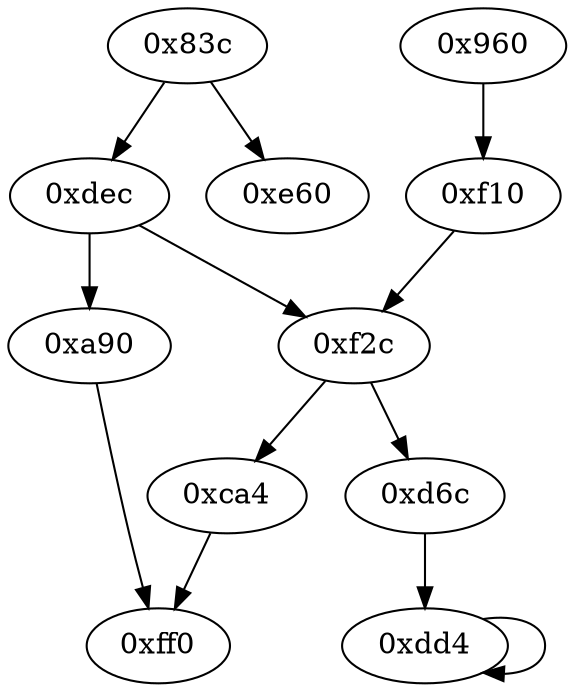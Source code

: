 digraph "" {
	graph ["edge"="{}",
		file="/Users/mark/Documents/deobfus-2019-ccs/ALL-CFG/basic-algorithms/iofile/2108_recovered.dot",
		"graph"="{u'file': u'/Users/mark/Documents/deobfus-2019-ccs/ALL-CFG/basic-algorithms/iofile/2108_recovered.dot'}",
		"node"="{u'opcode': u''}"
	];
	"0xd6c"	 [opcode="[u'ldr', u'ldr', u'ldr', u'ldr', u'ldr', u'mov', u'add', u'cmp', u'sub', u'mov', u'sub', u'mul', u'mov', u'mvn', u'orr', u'cmn', \
u'mov', u'teq', u'ldr', u'mov', u'cmn', u'mov', u'mov']"];
	"0xdd4"	 [opcode="[u'ldr', u'bl', u'and', u'str', u'ldr', u'b']"];
	"0xd6c" -> "0xdd4";
	"0xca4"	 [opcode="[u'ldr', u'mov', u'mov', u'ldr', u'ldr', u'ldr', u'cmp', u'mov', u'sub', u'mul', u'mvn', u'mov', u'orr', u'ldr', u'ldr']"];
	"0xff0"	 [opcode="[u'bl', u'mov', u'bl', u'and', u'ldrbt']"];
	"0xca4" -> "0xff0";
	"0x960"	 [opcode="[u'mov', u'bl', u'ldr', u'bl', u'ldr', u'ldr', u'ldr', u'ldr', u'ldr', u'sub', u'sub', u'add', u'mul', u'eor', u'and', u'ldr', u'\
ldr', u'ldr', u'mov', u'mov', u'cmp', u'mov', u'b']"];
	"0xf10"	 [opcode="[u'cmp', u'mov', u'mov', u'cmp', u'mov', u'mov', u'b']"];
	"0x960" -> "0xf10";
	"0xf2c"	 [opcode="[u'sub', u'str', u'ldr', u'bl', u'bl', u'ldr', u'ldr', u'bl', u'ldr', u'bl', u'ldr', u'ldr', u'bl', u'str', u'ldr', u'ldr', u'ldr', \
u'cmp', u'mov', u'b']"];
	"0xf2c" -> "0xd6c";
	"0xf2c" -> "0xca4";
	"0x83c"	 [opcode="[u'push', u'add', u'sub', u'str', u'ldr', u'cmp', u'mvn', u'ldr', u'ldr', u'str', u'ldr', u'ldr', u'ldr', u'mov', u'ldr', u'str', \
u'ldr', u'ldr', u'str', u'ldr', u'str', u'ldr', u'str', u'ldr', u'str', u'ldr', u'str', u'ldr', u'ldr', u'str', u'ldr', u'str', \
u'ldr', u'add', u'str', u'ldr', u'add', u'str', u'ldr', u'add', u'str', u'ldr', u'add', u'str', u'ldr', u'add', u'str', u'ldr', \
u'add', u'str', u'b']"];
	"0xe60"	 [opcode="[u'ldr', u'mov', u'b']"];
	"0x83c" -> "0xe60";
	"0xdec"	 [opcode="[u'ldr', u'ldr', u'ldr', u'sub', u'mul', u'mvn', u'ldr', u'orr', u'mov', u'cmn', u'mov', u'ldr', u'cmp', u'mov', u'mov', u'mov', \
u'cmn', u'mov', u'mov', u'teq', u'mov', u'b']"];
	"0x83c" -> "0xdec";
	"0xdd4" -> "0xdd4";
	"0xa90"	 [opcode="[u'ldr', u'mov', u'mov', u'ldr', u'ldr', u'ldr', u'ldr', u'cmp', u'mov', u'sub', u'sub', u'add', u'mul', u'mvn', u'mov', u'orr', \
u'ldr', u'ldr', u'b']"];
	"0xa90" -> "0xff0";
	"0xf10" -> "0xf2c";
	"0xdec" -> "0xf2c";
	"0xdec" -> "0xa90";
}
